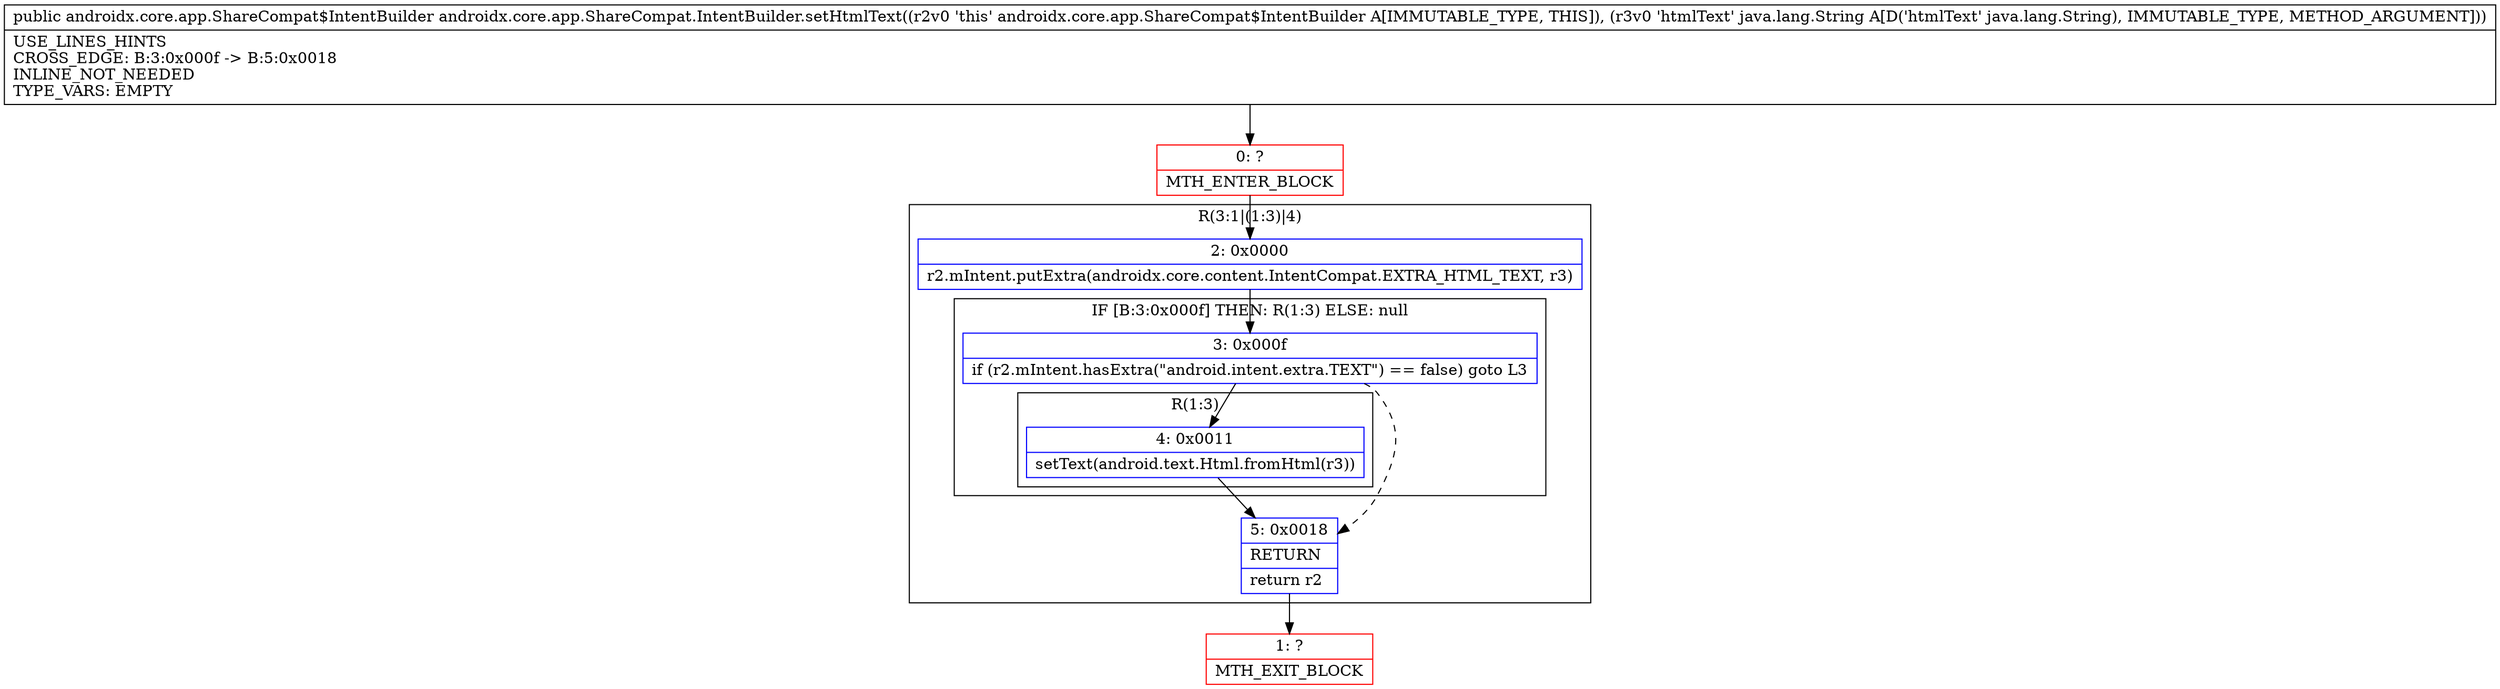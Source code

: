 digraph "CFG forandroidx.core.app.ShareCompat.IntentBuilder.setHtmlText(Ljava\/lang\/String;)Landroidx\/core\/app\/ShareCompat$IntentBuilder;" {
subgraph cluster_Region_780183183 {
label = "R(3:1|(1:3)|4)";
node [shape=record,color=blue];
Node_2 [shape=record,label="{2\:\ 0x0000|r2.mIntent.putExtra(androidx.core.content.IntentCompat.EXTRA_HTML_TEXT, r3)\l}"];
subgraph cluster_IfRegion_299721850 {
label = "IF [B:3:0x000f] THEN: R(1:3) ELSE: null";
node [shape=record,color=blue];
Node_3 [shape=record,label="{3\:\ 0x000f|if (r2.mIntent.hasExtra(\"android.intent.extra.TEXT\") == false) goto L3\l}"];
subgraph cluster_Region_444305718 {
label = "R(1:3)";
node [shape=record,color=blue];
Node_4 [shape=record,label="{4\:\ 0x0011|setText(android.text.Html.fromHtml(r3))\l}"];
}
}
Node_5 [shape=record,label="{5\:\ 0x0018|RETURN\l|return r2\l}"];
}
Node_0 [shape=record,color=red,label="{0\:\ ?|MTH_ENTER_BLOCK\l}"];
Node_1 [shape=record,color=red,label="{1\:\ ?|MTH_EXIT_BLOCK\l}"];
MethodNode[shape=record,label="{public androidx.core.app.ShareCompat$IntentBuilder androidx.core.app.ShareCompat.IntentBuilder.setHtmlText((r2v0 'this' androidx.core.app.ShareCompat$IntentBuilder A[IMMUTABLE_TYPE, THIS]), (r3v0 'htmlText' java.lang.String A[D('htmlText' java.lang.String), IMMUTABLE_TYPE, METHOD_ARGUMENT]))  | USE_LINES_HINTS\lCROSS_EDGE: B:3:0x000f \-\> B:5:0x0018\lINLINE_NOT_NEEDED\lTYPE_VARS: EMPTY\l}"];
MethodNode -> Node_0;Node_2 -> Node_3;
Node_3 -> Node_4;
Node_3 -> Node_5[style=dashed];
Node_4 -> Node_5;
Node_5 -> Node_1;
Node_0 -> Node_2;
}

